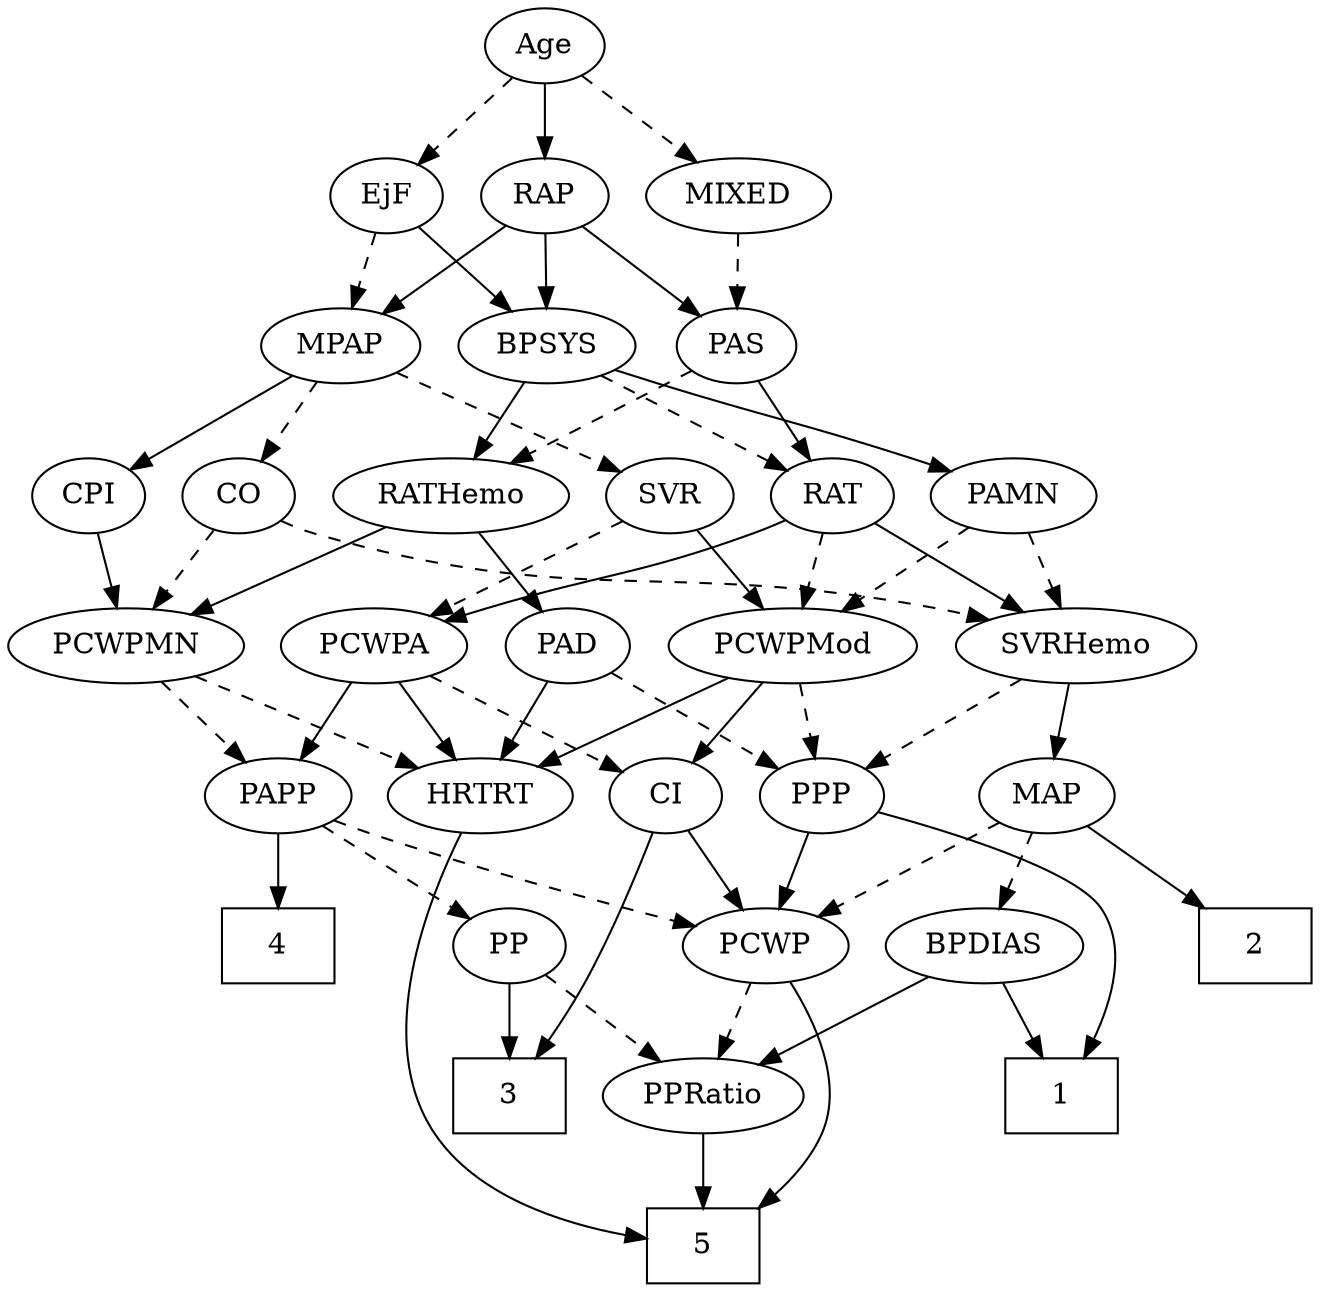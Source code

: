 strict digraph {
	graph [bb="0,0,549.05,612"];
	node [label="\N"];
	1	[height=0.5,
		pos="141,90",
		shape=box,
		width=0.75];
	2	[height=0.5,
		pos="27,162",
		shape=box,
		width=0.75];
	3	[height=0.5,
		pos="413,90",
		shape=box,
		width=0.75];
	4	[height=0.5,
		pos="484,162",
		shape=box,
		width=0.75];
	5	[height=0.5,
		pos="290,18",
		shape=box,
		width=0.75];
	Age	[height=0.5,
		pos="259,594",
		width=0.75];
	EjF	[height=0.5,
		pos="332,522",
		width=0.75];
	Age -> EjF	[pos="e,317.25,537.14 273.77,578.83 284.16,568.87 298.24,555.37 309.96,544.14",
		style=dashed];
	RAP	[height=0.5,
		pos="259,522",
		width=0.77632];
	Age -> RAP	[pos="e,259,540.1 259,575.7 259,567.98 259,558.71 259,550.11",
		style=solid];
	MIXED	[height=0.5,
		pos="173,522",
		width=1.1193];
	Age -> MIXED	[pos="e,191.62,538.16 242.42,579.5 230.26,569.61 213.5,555.96 199.49,544.56",
		style=dashed];
	MPAP	[height=0.5,
		pos="352,450",
		width=0.97491];
	EjF -> MPAP	[pos="e,347.06,468.28 336.84,504.05 339.07,496.26 341.77,486.82 344.26,478.08",
		style=dashed];
	BPSYS	[height=0.5,
		pos="258,450",
		width=1.0471];
	EjF -> BPSYS	[pos="e,274.24,466.36 317.02,506.83 306.84,497.2 293.15,484.25 281.52,473.25",
		style=solid];
	RAP -> MPAP	[pos="e,332.99,465.31 276.49,507.83 290.08,497.61 309.16,483.24 324.75,471.51",
		style=solid];
	RAP -> BPSYS	[pos="e,258.24,468.1 258.75,503.7 258.64,495.98 258.51,486.71 258.39,478.11",
		style=solid];
	PAS	[height=0.5,
		pos="174,450",
		width=0.75];
	RAP -> PAS	[pos="e,190.47,464.56 242.21,507.17 229.67,496.85 212.35,482.58 198.3,471.01",
		style=solid];
	MIXED -> PAS	[pos="e,173.76,468.1 173.25,503.7 173.36,495.98 173.49,486.71 173.61,478.11",
		style=dashed];
	CO	[height=0.5,
		pos="352,378",
		width=0.75];
	MPAP -> CO	[pos="e,352,396.1 352,431.7 352,423.98 352,414.71 352,406.11",
		style=dashed];
	CPI	[height=0.5,
		pos="498,378",
		width=0.75];
	MPAP -> CPI	[pos="e,476.45,389.33 376.77,437.13 401.69,425.17 440.2,406.71 467.11,393.81",
		style=solid];
	SVR	[height=0.5,
		pos="425,378",
		width=0.77632];
	MPAP -> SVR	[pos="e,409.69,393.68 367.84,433.81 377.92,424.14 391.15,411.46 402.33,400.73",
		style=dashed];
	PAMN	[height=0.5,
		pos="81,378",
		width=1.011];
	BPSYS -> PAMN	[pos="e,108.62,389.92 229.95,437.91 199.7,425.94 151.39,406.84 118.03,393.65",
		style=solid];
	RATHemo	[height=0.5,
		pos="258,378",
		width=1.3721];
	BPSYS -> RATHemo	[pos="e,258,396.1 258,431.7 258,423.98 258,414.71 258,406.11",
		style=solid];
	RAT	[height=0.5,
		pos="163,378",
		width=0.75827];
	BPSYS -> RAT	[pos="e,180.74,392.07 238.32,434.5 224.01,423.95 204.5,409.58 188.93,398.1",
		style=dashed];
	PAD	[height=0.5,
		pos="178,306",
		width=0.79437];
	PPP	[height=0.5,
		pos="184,234",
		width=0.75];
	PAD -> PPP	[pos="e,182.53,252.1 179.48,287.7 180.14,279.98 180.94,270.71 181.68,262.11",
		style=dashed];
	HRTRT	[height=0.5,
		pos="270,234",
		width=1.1013];
	PAD -> HRTRT	[pos="e,250.4,249.91 195.74,291.5 208.96,281.45 227.25,267.52 242.38,256.01",
		style=solid];
	PCWPMN	[height=0.5,
		pos="499,306",
		width=1.3902];
	CO -> PCWPMN	[pos="e,470,320.81 373.38,366.82 396.27,355.92 433.06,338.4 460.93,325.13",
		style=dashed];
	SVRHemo	[height=0.5,
		pos="81,306",
		width=1.3902];
	CO -> SVRHemo	[pos="e,118.02,318.15 331.41,366.24 326.46,363.95 321.12,361.7 316,360 240.25,334.77 217.53,343.07 140,324 135.98,323.01 131.83,321.93 \
127.67,320.81",
		style=dashed];
	PAS -> RATHemo	[pos="e,239.21,394.65 190.2,435.5 201.8,425.83 217.7,412.58 231.19,401.34",
		style=dashed];
	PAS -> RAT	[pos="e,165.71,396.28 171.34,432.05 170.13,424.35 168.66,415.03 167.3,406.36",
		style=solid];
	PCWPMod	[height=0.5,
		pos="277,306",
		width=1.4443];
	PAMN -> PCWPMod	[pos="e,241.79,319.28 109.2,366.51 115.07,364.34 121.23,362.08 127,360 162.24,347.26 202.25,333.14 232.09,322.68",
		style=dashed];
	PAMN -> SVRHemo	[pos="e,81,324.1 81,359.7 81,351.98 81,342.71 81,334.11",
		style=dashed];
	RATHemo -> PAD	[pos="e,194.18,321.16 239.85,361.12 228.58,351.26 213.97,338.47 201.78,327.81",
		style=solid];
	RATHemo -> PCWPMN	[pos="e,461.14,317.93 295.12,366.1 302.06,364.07 309.25,361.97 316,360 361.86,346.64 414.22,331.48 451.15,320.81",
		style=solid];
	CPI -> PCWPMN	[pos="e,498.76,324.1 498.25,359.7 498.36,351.98 498.49,342.71 498.61,334.11",
		style=solid];
	RAT -> PCWPMod	[pos="e,252.39,322.11 182.34,365.13 199.09,354.84 223.68,339.74 243.61,327.5",
		style=dashed];
	PCWPA	[height=0.5,
		pos="389,306",
		width=1.1555];
	RAT -> PCWPA	[pos="e,357.55,317.85 184.26,366.46 189.34,364.16 194.81,361.85 200,360 259.7,338.69 277.23,342.03 338,324 341.18,323.06 344.45,322.05 \
347.74,321.01",
		style=solid];
	RAT -> SVRHemo	[pos="e,99.457,322.76 146.8,363.17 135.51,353.54 120.21,340.47 107.2,329.37",
		style=solid];
	SVR -> PCWPMod	[pos="e,306.33,320.87 403.16,366.67 380.12,355.77 343.34,338.38 315.43,325.17",
		style=solid];
	SVR -> PCWPA	[pos="e,397.55,323.63 416.65,360.76 412.35,352.4 407.01,342.02 402.17,332.61",
		style=dashed];
	PCWPMod -> PPP	[pos="e,201.16,247.91 256.36,289.46 242.49,279.03 224.13,265.2 209.37,254.09",
		style=dashed];
	CI	[height=0.5,
		pos="355,234",
		width=0.75];
	PCWPMod -> CI	[pos="e,339.38,249.02 295.09,288.76 305.99,278.99 319.98,266.43 331.69,255.91",
		style=solid];
	PCWPMod -> HRTRT	[pos="e,271.71,252.1 275.27,287.7 274.5,279.98 273.57,270.71 272.71,262.11",
		style=solid];
	PCWPA -> CI	[pos="e,362.92,251.31 380.77,288.05 376.74,279.77 371.81,269.62 367.35,260.42",
		style=dashed];
	PAPP	[height=0.5,
		pos="432,234",
		width=0.88464];
	PCWPA -> PAPP	[pos="e,421.88,251.47 399.19,288.41 404.38,279.95 410.81,269.49 416.59,260.08",
		style=solid];
	PCWPA -> HRTRT	[pos="e,293.35,248.73 365.2,291 347.09,280.35 321.96,265.57 302.07,253.87",
		style=solid];
	PCWPMN -> PAPP	[pos="e,446.54,250.19 483.46,288.76 474.59,279.5 463.33,267.73 453.61,257.58",
		style=dashed];
	PCWPMN -> HRTRT	[pos="e,300.25,245.75 461.03,294.05 416.51,281.17 345.45,260.48 319,252 316.05,251.05 313.01,250.06 309.96,249.04",
		style=dashed];
	MAP	[height=0.5,
		pos="91,234",
		width=0.84854];
	SVRHemo -> MAP	[pos="e,88.557,252.1 83.472,287.7 84.574,279.98 85.898,270.71 87.127,262.11",
		style=solid];
	SVRHemo -> PPP	[pos="e,165.81,247.36 103.35,289.81 119.27,278.99 140.73,264.4 157.52,253",
		style=dashed];
	BPDIAS	[height=0.5,
		pos="114,162",
		width=1.1735];
	BPDIAS -> 1	[pos="e,134.34,108.28 120.54,144.05 123.57,136.18 127.26,126.62 130.67,117.79",
		style=solid];
	PPRatio	[height=0.5,
		pos="290,90",
		width=1.1013];
	BPDIAS -> PPRatio	[pos="e,261.17,102.47 143.86,149.13 173.54,137.32 219.21,119.16 251.58,106.28",
		style=solid];
	MAP -> 2	[pos="e,42.659,180.13 77.113,217.81 69.027,208.97 58.641,197.61 49.423,187.52",
		style=solid];
	MAP -> BPDIAS	[pos="e,108.32,180.28 96.568,216.05 99.156,208.18 102.3,198.62 105.2,189.79",
		style=dashed];
	PCWP	[height=0.5,
		pos="291,162",
		width=0.97491];
	MAP -> PCWP	[pos="e,262.79,172.88 116.74,223.99 151.36,211.87 213.2,190.23 253.13,176.25",
		style=dashed];
	PP	[height=0.5,
		pos="412,162",
		width=0.75];
	PP -> 3	[pos="e,412.76,108.1 412.25,143.7 412.36,135.98 412.49,126.71 412.61,118.11",
		style=solid];
	PP -> PPRatio	[pos="e,313.63,104.56 392.13,149.6 373.26,138.77 344.55,122.3 322.38,109.58",
		style=dashed];
	PPP -> 1	[pos="e,149.97,108.29 181.49,215.98 178.55,197.86 173.05,168.46 165,144 162.1,135.17 158.18,125.84 154.35,117.52",
		style=solid];
	PPP -> PCWP	[pos="e,270.01,176.73 202.64,220.81 218.87,210.19 242.68,194.61 261.5,182.3",
		style=solid];
	PPRatio -> 5	[pos="e,290,36.104 290,71.697 290,63.983 290,54.712 290,46.112",
		style=solid];
	PCWP -> 5	[pos="e,312.15,36.125 309.73,146.5 320.53,136.9 333.11,123.29 339,108 344.76,93.071 344.83,86.899 339,72 334.8,61.279 327.31,51.427 319.42,\
43.201",
		style=solid];
	PCWP -> PPRatio	[pos="e,290.24,108.1 290.75,143.7 290.64,135.98 290.51,126.71 290.39,118.11",
		style=dashed];
	CI -> 3	[pos="e,398.53,108.14 357.07,215.99 359.74,197.61 365.37,167.77 376,144 380.28,134.42 386.38,124.77 392.38,116.37",
		style=solid];
	CI -> PCWP	[pos="e,305.44,178.8 341.43,218.15 333.01,208.94 322,196.91 312.42,186.43",
		style=solid];
	PAPP -> 4	[pos="e,471.15,180.29 443.8,217.12 450.1,208.63 458.01,197.98 465.15,188.38",
		style=solid];
	PAPP -> PP	[pos="e,416.8,179.79 427.16,216.05 424.9,208.14 422.15,198.54 419.63,189.69",
		style=dashed];
	PAPP -> PCWP	[pos="e,315.26,175.05 408.72,221.44 385.73,210.03 350.34,192.46 324.37,179.57",
		style=dashed];
	HRTRT -> 5	[pos="e,267.85,36.125 261.29,216.43 246.83,186.6 221.33,122.25 241,72 245.2,61.279 252.69,51.427 260.58,43.201",
		style=solid];
}
